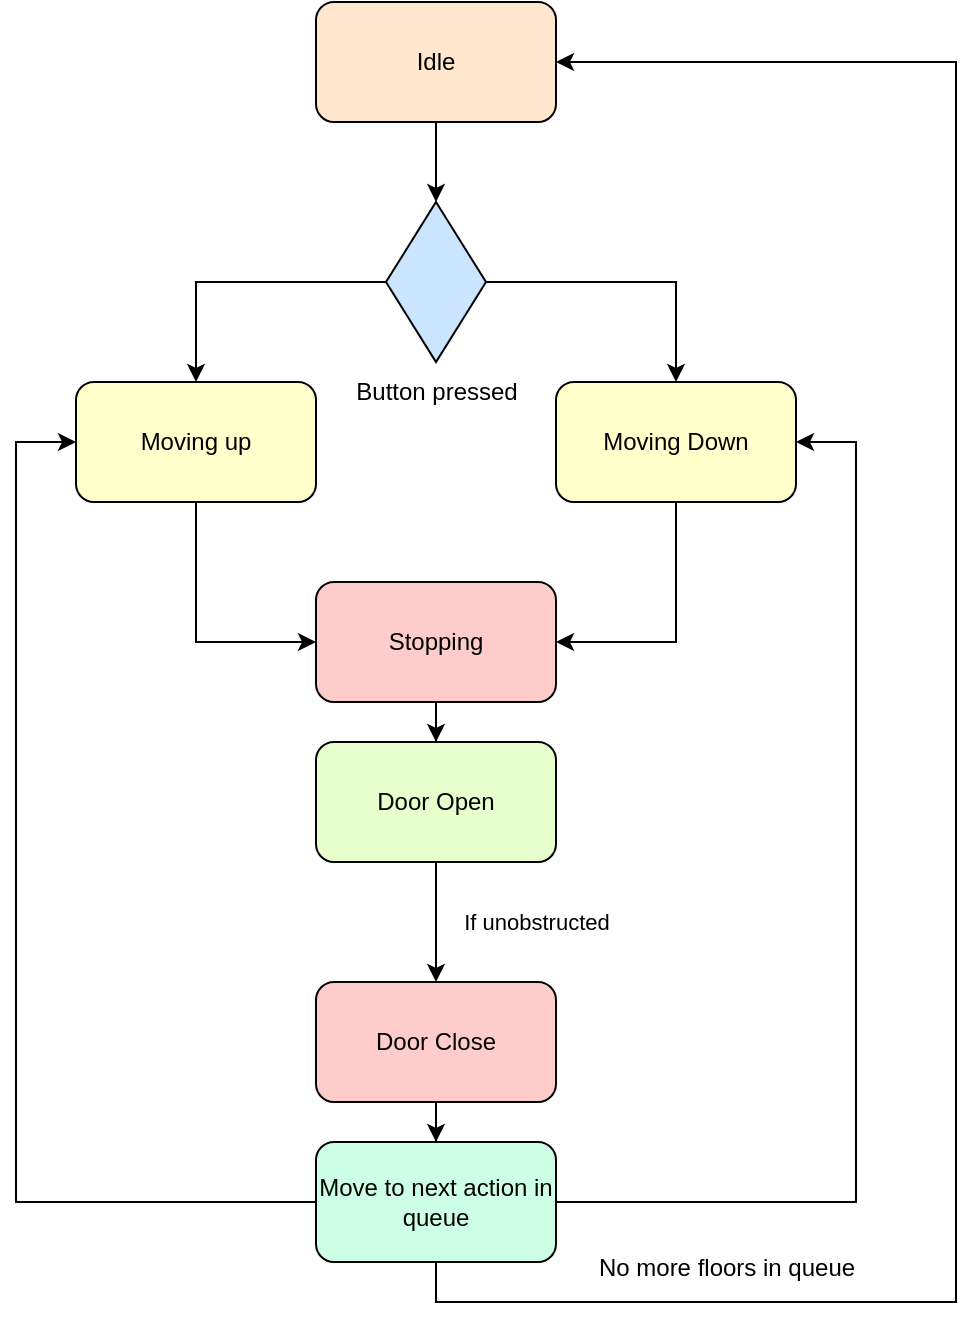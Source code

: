 <mxfile version="26.0.12">
  <diagram name="Page-1" id="58cdce13-f638-feb5-8d6f-7d28b1aa9fa0">
    <mxGraphModel dx="1426" dy="791" grid="1" gridSize="10" guides="1" tooltips="1" connect="1" arrows="1" fold="1" page="1" pageScale="1" pageWidth="1100" pageHeight="850" background="none" math="0" shadow="0">
      <root>
        <mxCell id="0" />
        <mxCell id="1" parent="0" />
        <mxCell id="T8kdmw_O1CwZhHYP_g-t-17" style="edgeStyle=orthogonalEdgeStyle;rounded=0;orthogonalLoop=1;jettySize=auto;html=1;entryX=0;entryY=0.5;entryDx=0;entryDy=0;" edge="1" parent="1" source="T8kdmw_O1CwZhHYP_g-t-4" target="T8kdmw_O1CwZhHYP_g-t-11">
          <mxGeometry relative="1" as="geometry" />
        </mxCell>
        <mxCell id="T8kdmw_O1CwZhHYP_g-t-4" value="&lt;div&gt;Moving up&lt;/div&gt;" style="rounded=1;whiteSpace=wrap;html=1;fillColor=light-dark(#FFFFCC,var(--ge-dark-color, #121212));" vertex="1" parent="1">
          <mxGeometry x="280" y="310" width="120" height="60" as="geometry" />
        </mxCell>
        <mxCell id="T8kdmw_O1CwZhHYP_g-t-18" style="edgeStyle=orthogonalEdgeStyle;rounded=0;orthogonalLoop=1;jettySize=auto;html=1;entryX=1;entryY=0.5;entryDx=0;entryDy=0;" edge="1" parent="1" source="T8kdmw_O1CwZhHYP_g-t-6" target="T8kdmw_O1CwZhHYP_g-t-11">
          <mxGeometry relative="1" as="geometry" />
        </mxCell>
        <mxCell id="T8kdmw_O1CwZhHYP_g-t-6" value="Moving Down" style="rounded=1;whiteSpace=wrap;html=1;fillColor=light-dark(#FFFFCC,var(--ge-dark-color, #121212));" vertex="1" parent="1">
          <mxGeometry x="520" y="310" width="120" height="60" as="geometry" />
        </mxCell>
        <mxCell id="T8kdmw_O1CwZhHYP_g-t-22" style="edgeStyle=orthogonalEdgeStyle;rounded=0;orthogonalLoop=1;jettySize=auto;html=1;exitX=0.5;exitY=1;exitDx=0;exitDy=0;entryX=0.5;entryY=0;entryDx=0;entryDy=0;" edge="1" parent="1" source="T8kdmw_O1CwZhHYP_g-t-7" target="T8kdmw_O1CwZhHYP_g-t-9">
          <mxGeometry relative="1" as="geometry" />
        </mxCell>
        <mxCell id="T8kdmw_O1CwZhHYP_g-t-7" value="&lt;div&gt;Idle&lt;/div&gt;" style="rounded=1;whiteSpace=wrap;html=1;fillColor=light-dark(#FFE6CC,var(--ge-dark-color, #121212));" vertex="1" parent="1">
          <mxGeometry x="400" y="120" width="120" height="60" as="geometry" />
        </mxCell>
        <mxCell id="T8kdmw_O1CwZhHYP_g-t-19" style="edgeStyle=orthogonalEdgeStyle;rounded=0;orthogonalLoop=1;jettySize=auto;html=1;" edge="1" parent="1" source="T8kdmw_O1CwZhHYP_g-t-9" target="T8kdmw_O1CwZhHYP_g-t-4">
          <mxGeometry relative="1" as="geometry" />
        </mxCell>
        <mxCell id="T8kdmw_O1CwZhHYP_g-t-20" style="edgeStyle=orthogonalEdgeStyle;rounded=0;orthogonalLoop=1;jettySize=auto;html=1;" edge="1" parent="1" source="T8kdmw_O1CwZhHYP_g-t-9" target="T8kdmw_O1CwZhHYP_g-t-6">
          <mxGeometry relative="1" as="geometry" />
        </mxCell>
        <mxCell id="T8kdmw_O1CwZhHYP_g-t-9" value="" style="rhombus;whiteSpace=wrap;html=1;fillColor=light-dark(#CCE5FF,var(--ge-dark-color, #121212));" vertex="1" parent="1">
          <mxGeometry x="435" y="220" width="50" height="80" as="geometry" />
        </mxCell>
        <mxCell id="T8kdmw_O1CwZhHYP_g-t-14" value="" style="edgeStyle=orthogonalEdgeStyle;rounded=0;orthogonalLoop=1;jettySize=auto;html=1;" edge="1" parent="1" source="T8kdmw_O1CwZhHYP_g-t-10" target="T8kdmw_O1CwZhHYP_g-t-12">
          <mxGeometry relative="1" as="geometry" />
        </mxCell>
        <mxCell id="T8kdmw_O1CwZhHYP_g-t-15" value="&lt;div&gt;If unobstructed&lt;/div&gt;" style="edgeLabel;html=1;align=center;verticalAlign=middle;resizable=0;points=[];" vertex="1" connectable="0" parent="T8kdmw_O1CwZhHYP_g-t-14">
          <mxGeometry x="-0.333" y="4" relative="1" as="geometry">
            <mxPoint x="46" y="10" as="offset" />
          </mxGeometry>
        </mxCell>
        <mxCell id="T8kdmw_O1CwZhHYP_g-t-10" value="&lt;div&gt;Door Open&lt;/div&gt;" style="rounded=1;whiteSpace=wrap;html=1;fillColor=light-dark(#E6FFCC,var(--ge-dark-color, #121212));" vertex="1" parent="1">
          <mxGeometry x="400" y="490" width="120" height="60" as="geometry" />
        </mxCell>
        <mxCell id="T8kdmw_O1CwZhHYP_g-t-16" value="" style="edgeStyle=orthogonalEdgeStyle;rounded=0;orthogonalLoop=1;jettySize=auto;html=1;" edge="1" parent="1" source="T8kdmw_O1CwZhHYP_g-t-11" target="T8kdmw_O1CwZhHYP_g-t-10">
          <mxGeometry relative="1" as="geometry" />
        </mxCell>
        <mxCell id="T8kdmw_O1CwZhHYP_g-t-11" value="&lt;div&gt;Stopping&lt;/div&gt;" style="rounded=1;whiteSpace=wrap;html=1;fillColor=light-dark(#FFCCCC,var(--ge-dark-color, #121212));" vertex="1" parent="1">
          <mxGeometry x="400" y="410" width="120" height="60" as="geometry" />
        </mxCell>
        <mxCell id="T8kdmw_O1CwZhHYP_g-t-21" style="edgeStyle=orthogonalEdgeStyle;rounded=0;orthogonalLoop=1;jettySize=auto;html=1;exitX=0.5;exitY=1;exitDx=0;exitDy=0;" edge="1" parent="1" source="T8kdmw_O1CwZhHYP_g-t-12" target="T8kdmw_O1CwZhHYP_g-t-13">
          <mxGeometry relative="1" as="geometry" />
        </mxCell>
        <mxCell id="T8kdmw_O1CwZhHYP_g-t-12" value="Door Close" style="rounded=1;whiteSpace=wrap;html=1;fillColor=light-dark(#FFCCCC,var(--ge-dark-color, #121212));" vertex="1" parent="1">
          <mxGeometry x="400" y="610" width="120" height="60" as="geometry" />
        </mxCell>
        <mxCell id="T8kdmw_O1CwZhHYP_g-t-23" style="edgeStyle=orthogonalEdgeStyle;rounded=0;orthogonalLoop=1;jettySize=auto;html=1;entryX=0;entryY=0.5;entryDx=0;entryDy=0;" edge="1" parent="1" target="T8kdmw_O1CwZhHYP_g-t-4">
          <mxGeometry relative="1" as="geometry">
            <mxPoint x="400" y="720" as="sourcePoint" />
            <mxPoint x="220" y="370" as="targetPoint" />
            <Array as="points">
              <mxPoint x="250" y="720" />
              <mxPoint x="250" y="340" />
            </Array>
          </mxGeometry>
        </mxCell>
        <mxCell id="T8kdmw_O1CwZhHYP_g-t-24" style="edgeStyle=orthogonalEdgeStyle;rounded=0;orthogonalLoop=1;jettySize=auto;html=1;entryX=1;entryY=0.5;entryDx=0;entryDy=0;" edge="1" parent="1" target="T8kdmw_O1CwZhHYP_g-t-6">
          <mxGeometry relative="1" as="geometry">
            <mxPoint x="520" y="720" as="sourcePoint" />
            <mxPoint x="700" y="340" as="targetPoint" />
            <Array as="points">
              <mxPoint x="670" y="720" />
              <mxPoint x="670" y="340" />
            </Array>
          </mxGeometry>
        </mxCell>
        <mxCell id="T8kdmw_O1CwZhHYP_g-t-25" style="edgeStyle=orthogonalEdgeStyle;rounded=0;orthogonalLoop=1;jettySize=auto;html=1;exitX=0.5;exitY=1;exitDx=0;exitDy=0;entryX=1;entryY=0.5;entryDx=0;entryDy=0;" edge="1" parent="1" source="T8kdmw_O1CwZhHYP_g-t-13" target="T8kdmw_O1CwZhHYP_g-t-7">
          <mxGeometry relative="1" as="geometry">
            <mxPoint x="760" y="150" as="targetPoint" />
            <Array as="points">
              <mxPoint x="460" y="770" />
              <mxPoint x="720" y="770" />
              <mxPoint x="720" y="150" />
            </Array>
          </mxGeometry>
        </mxCell>
        <mxCell id="T8kdmw_O1CwZhHYP_g-t-13" value="Move to next action in queue" style="rounded=1;whiteSpace=wrap;html=1;fillColor=light-dark(#CCFFE6,var(--ge-dark-color, #121212));" vertex="1" parent="1">
          <mxGeometry x="400" y="690" width="120" height="60" as="geometry" />
        </mxCell>
        <mxCell id="T8kdmw_O1CwZhHYP_g-t-26" value="&lt;div&gt;Button pressed&lt;/div&gt;" style="text;html=1;align=center;verticalAlign=middle;resizable=0;points=[];autosize=1;strokeColor=none;fillColor=none;" vertex="1" parent="1">
          <mxGeometry x="410" y="300" width="100" height="30" as="geometry" />
        </mxCell>
        <mxCell id="T8kdmw_O1CwZhHYP_g-t-27" value="&lt;div&gt;No more floors in queue&lt;/div&gt;" style="text;html=1;align=center;verticalAlign=middle;resizable=0;points=[];autosize=1;strokeColor=none;fillColor=none;" vertex="1" parent="1">
          <mxGeometry x="530" y="738" width="150" height="30" as="geometry" />
        </mxCell>
      </root>
    </mxGraphModel>
  </diagram>
</mxfile>

